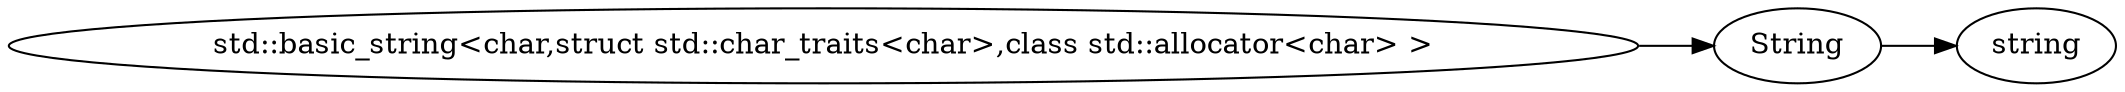 digraph "std::basic_string<char,struct std::char_traits<char>,class std::allocator<char> >" {
rankdir = LR
379
379 -> 380
380 -> 381

379 [label="std::basic_string<char,struct std::char_traits<char>,class std::allocator<char> >",comment="name: \"std::basic_string<char,struct std::char_traits<char>,class std::allocator<char> >\", typeName: \"\", id: 379, branchId: 0, recurseId: -1, attributes: 0, notes: \"\""];
380 [label="String",comment="name: \"String\", typeName: \"\", id: 380, branchId: 0, recurseId: -1, attributes: 0, notes: \"\""];
381 [label="string",comment="name: \"string\", typeName: \"\", id: 381, branchId: 0, recurseId: -1, attributes: 512, notes: \"\""];
{ rank = max;381}

}
